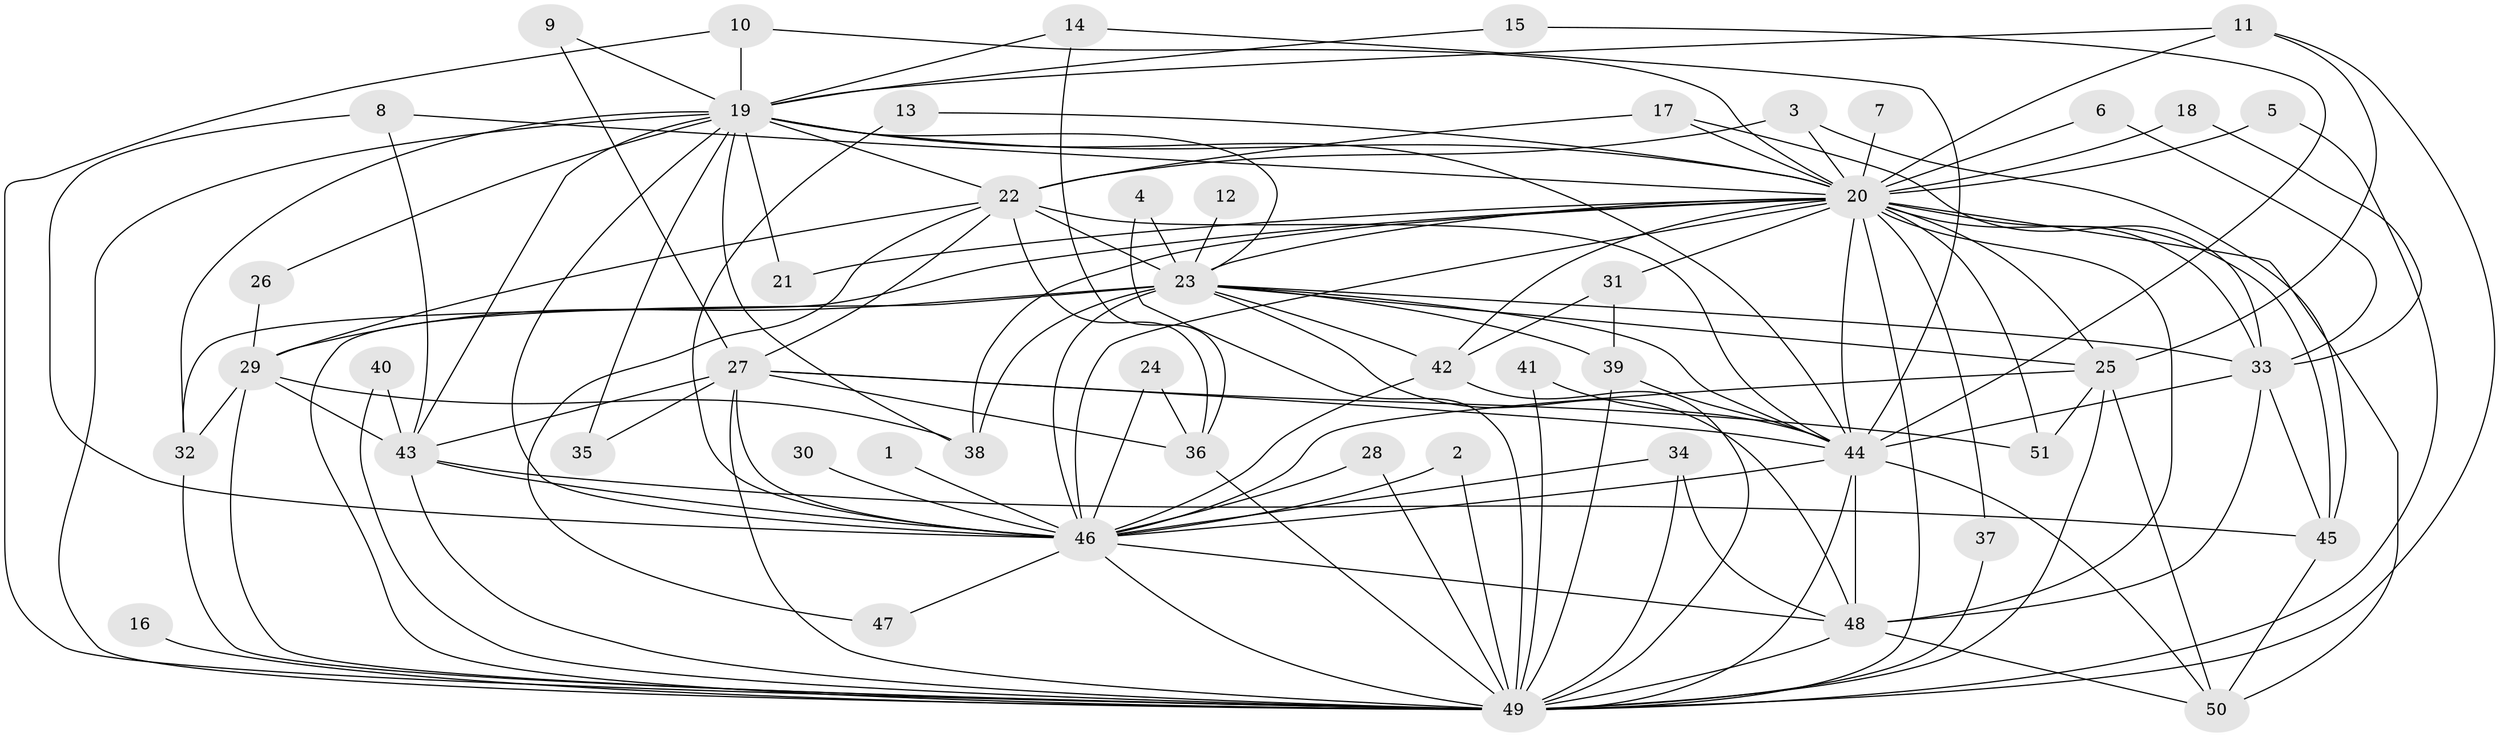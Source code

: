 // original degree distribution, {20: 0.0196078431372549, 14: 0.00980392156862745, 19: 0.00980392156862745, 18: 0.0196078431372549, 23: 0.00980392156862745, 22: 0.00980392156862745, 16: 0.00980392156862745, 15: 0.00980392156862745, 4: 0.09803921568627451, 13: 0.00980392156862745, 2: 0.5490196078431373, 6: 0.0392156862745098, 11: 0.00980392156862745, 3: 0.14705882352941177, 8: 0.00980392156862745, 5: 0.0392156862745098}
// Generated by graph-tools (version 1.1) at 2025/49/03/09/25 03:49:35]
// undirected, 51 vertices, 136 edges
graph export_dot {
graph [start="1"]
  node [color=gray90,style=filled];
  1;
  2;
  3;
  4;
  5;
  6;
  7;
  8;
  9;
  10;
  11;
  12;
  13;
  14;
  15;
  16;
  17;
  18;
  19;
  20;
  21;
  22;
  23;
  24;
  25;
  26;
  27;
  28;
  29;
  30;
  31;
  32;
  33;
  34;
  35;
  36;
  37;
  38;
  39;
  40;
  41;
  42;
  43;
  44;
  45;
  46;
  47;
  48;
  49;
  50;
  51;
  1 -- 46 [weight=2.0];
  2 -- 46 [weight=1.0];
  2 -- 49 [weight=1.0];
  3 -- 20 [weight=1.0];
  3 -- 22 [weight=1.0];
  3 -- 45 [weight=1.0];
  4 -- 23 [weight=1.0];
  4 -- 49 [weight=1.0];
  5 -- 20 [weight=1.0];
  5 -- 49 [weight=1.0];
  6 -- 20 [weight=1.0];
  6 -- 33 [weight=1.0];
  7 -- 20 [weight=2.0];
  8 -- 20 [weight=1.0];
  8 -- 43 [weight=1.0];
  8 -- 46 [weight=1.0];
  9 -- 19 [weight=1.0];
  9 -- 27 [weight=1.0];
  10 -- 19 [weight=1.0];
  10 -- 20 [weight=1.0];
  10 -- 49 [weight=1.0];
  11 -- 19 [weight=1.0];
  11 -- 20 [weight=1.0];
  11 -- 25 [weight=1.0];
  11 -- 49 [weight=1.0];
  12 -- 23 [weight=1.0];
  13 -- 20 [weight=1.0];
  13 -- 46 [weight=1.0];
  14 -- 19 [weight=1.0];
  14 -- 36 [weight=1.0];
  14 -- 44 [weight=1.0];
  15 -- 19 [weight=1.0];
  15 -- 44 [weight=1.0];
  16 -- 49 [weight=2.0];
  17 -- 20 [weight=1.0];
  17 -- 22 [weight=1.0];
  17 -- 33 [weight=1.0];
  18 -- 20 [weight=1.0];
  18 -- 33 [weight=1.0];
  19 -- 20 [weight=1.0];
  19 -- 21 [weight=1.0];
  19 -- 22 [weight=1.0];
  19 -- 23 [weight=1.0];
  19 -- 26 [weight=1.0];
  19 -- 32 [weight=1.0];
  19 -- 35 [weight=1.0];
  19 -- 38 [weight=1.0];
  19 -- 43 [weight=1.0];
  19 -- 44 [weight=1.0];
  19 -- 46 [weight=1.0];
  19 -- 49 [weight=1.0];
  20 -- 21 [weight=1.0];
  20 -- 23 [weight=3.0];
  20 -- 25 [weight=1.0];
  20 -- 31 [weight=1.0];
  20 -- 32 [weight=1.0];
  20 -- 33 [weight=2.0];
  20 -- 37 [weight=1.0];
  20 -- 38 [weight=1.0];
  20 -- 42 [weight=1.0];
  20 -- 44 [weight=3.0];
  20 -- 45 [weight=1.0];
  20 -- 46 [weight=6.0];
  20 -- 48 [weight=3.0];
  20 -- 49 [weight=7.0];
  20 -- 50 [weight=1.0];
  20 -- 51 [weight=1.0];
  22 -- 23 [weight=1.0];
  22 -- 27 [weight=1.0];
  22 -- 29 [weight=1.0];
  22 -- 36 [weight=1.0];
  22 -- 44 [weight=1.0];
  22 -- 47 [weight=1.0];
  23 -- 25 [weight=1.0];
  23 -- 29 [weight=1.0];
  23 -- 33 [weight=1.0];
  23 -- 38 [weight=1.0];
  23 -- 39 [weight=1.0];
  23 -- 42 [weight=1.0];
  23 -- 44 [weight=1.0];
  23 -- 46 [weight=2.0];
  23 -- 48 [weight=1.0];
  23 -- 49 [weight=2.0];
  24 -- 36 [weight=1.0];
  24 -- 46 [weight=1.0];
  25 -- 46 [weight=2.0];
  25 -- 49 [weight=1.0];
  25 -- 50 [weight=1.0];
  25 -- 51 [weight=1.0];
  26 -- 29 [weight=1.0];
  27 -- 35 [weight=1.0];
  27 -- 36 [weight=1.0];
  27 -- 43 [weight=1.0];
  27 -- 44 [weight=1.0];
  27 -- 46 [weight=2.0];
  27 -- 49 [weight=1.0];
  27 -- 51 [weight=1.0];
  28 -- 46 [weight=1.0];
  28 -- 49 [weight=1.0];
  29 -- 32 [weight=1.0];
  29 -- 38 [weight=1.0];
  29 -- 43 [weight=1.0];
  29 -- 49 [weight=2.0];
  30 -- 46 [weight=2.0];
  31 -- 39 [weight=1.0];
  31 -- 42 [weight=1.0];
  32 -- 49 [weight=1.0];
  33 -- 44 [weight=1.0];
  33 -- 45 [weight=1.0];
  33 -- 48 [weight=1.0];
  34 -- 46 [weight=1.0];
  34 -- 48 [weight=1.0];
  34 -- 49 [weight=1.0];
  36 -- 49 [weight=1.0];
  37 -- 49 [weight=1.0];
  39 -- 44 [weight=1.0];
  39 -- 49 [weight=1.0];
  40 -- 43 [weight=1.0];
  40 -- 49 [weight=1.0];
  41 -- 44 [weight=1.0];
  41 -- 49 [weight=1.0];
  42 -- 46 [weight=1.0];
  42 -- 49 [weight=1.0];
  43 -- 45 [weight=1.0];
  43 -- 46 [weight=1.0];
  43 -- 49 [weight=1.0];
  44 -- 46 [weight=2.0];
  44 -- 48 [weight=1.0];
  44 -- 49 [weight=2.0];
  44 -- 50 [weight=1.0];
  45 -- 50 [weight=1.0];
  46 -- 47 [weight=1.0];
  46 -- 48 [weight=2.0];
  46 -- 49 [weight=4.0];
  48 -- 49 [weight=2.0];
  48 -- 50 [weight=1.0];
}
